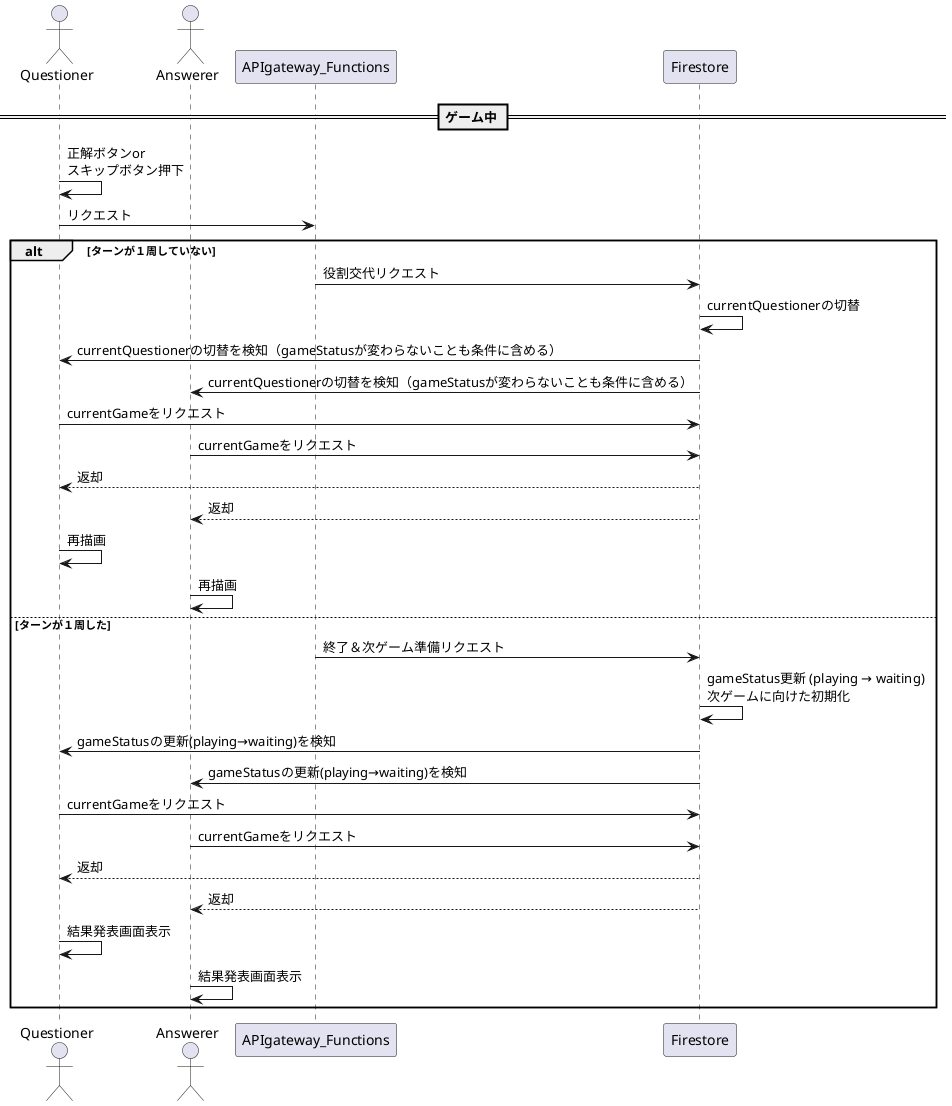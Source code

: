 @startuml

actor Questioner
actor Answerer

participant APIgateway_Functions
participant Firestore

== ゲーム中 ==
Questioner -> Questioner: 正解ボタンor\nスキップボタン押下
Questioner -> APIgateway_Functions: リクエスト

alt ターンが１周していない
APIgateway_Functions -> Firestore: 役割交代リクエスト
Firestore -> Firestore: currentQuestionerの切替
Questioner <- Firestore: currentQuestionerの切替を検知（gameStatusが変わらないことも条件に含める）
Answerer <- Firestore: currentQuestionerの切替を検知（gameStatusが変わらないことも条件に含める）
Questioner -> Firestore: currentGameをリクエスト
Answerer -> Firestore: currentGameをリクエスト
Questioner <-- Firestore: 返却
Answerer <-- Firestore: 返却
Questioner -> Questioner: 再描画
Answerer -> Answerer: 再描画
else ターンが１周した
APIgateway_Functions -> Firestore: 終了＆次ゲーム準備リクエスト
Firestore -> Firestore: gameStatus更新 (playing → waiting)\n次ゲームに向けた初期化
Questioner <- Firestore: gameStatusの更新(playing→waiting)を検知
Answerer <- Firestore: gameStatusの更新(playing→waiting)を検知
Questioner -> Firestore: currentGameをリクエスト
Answerer -> Firestore: currentGameをリクエスト
Questioner <-- Firestore: 返却
Answerer <-- Firestore: 返却
Questioner -> Questioner: 結果発表画面表示
Answerer -> Answerer: 結果発表画面表示
end

@enduml